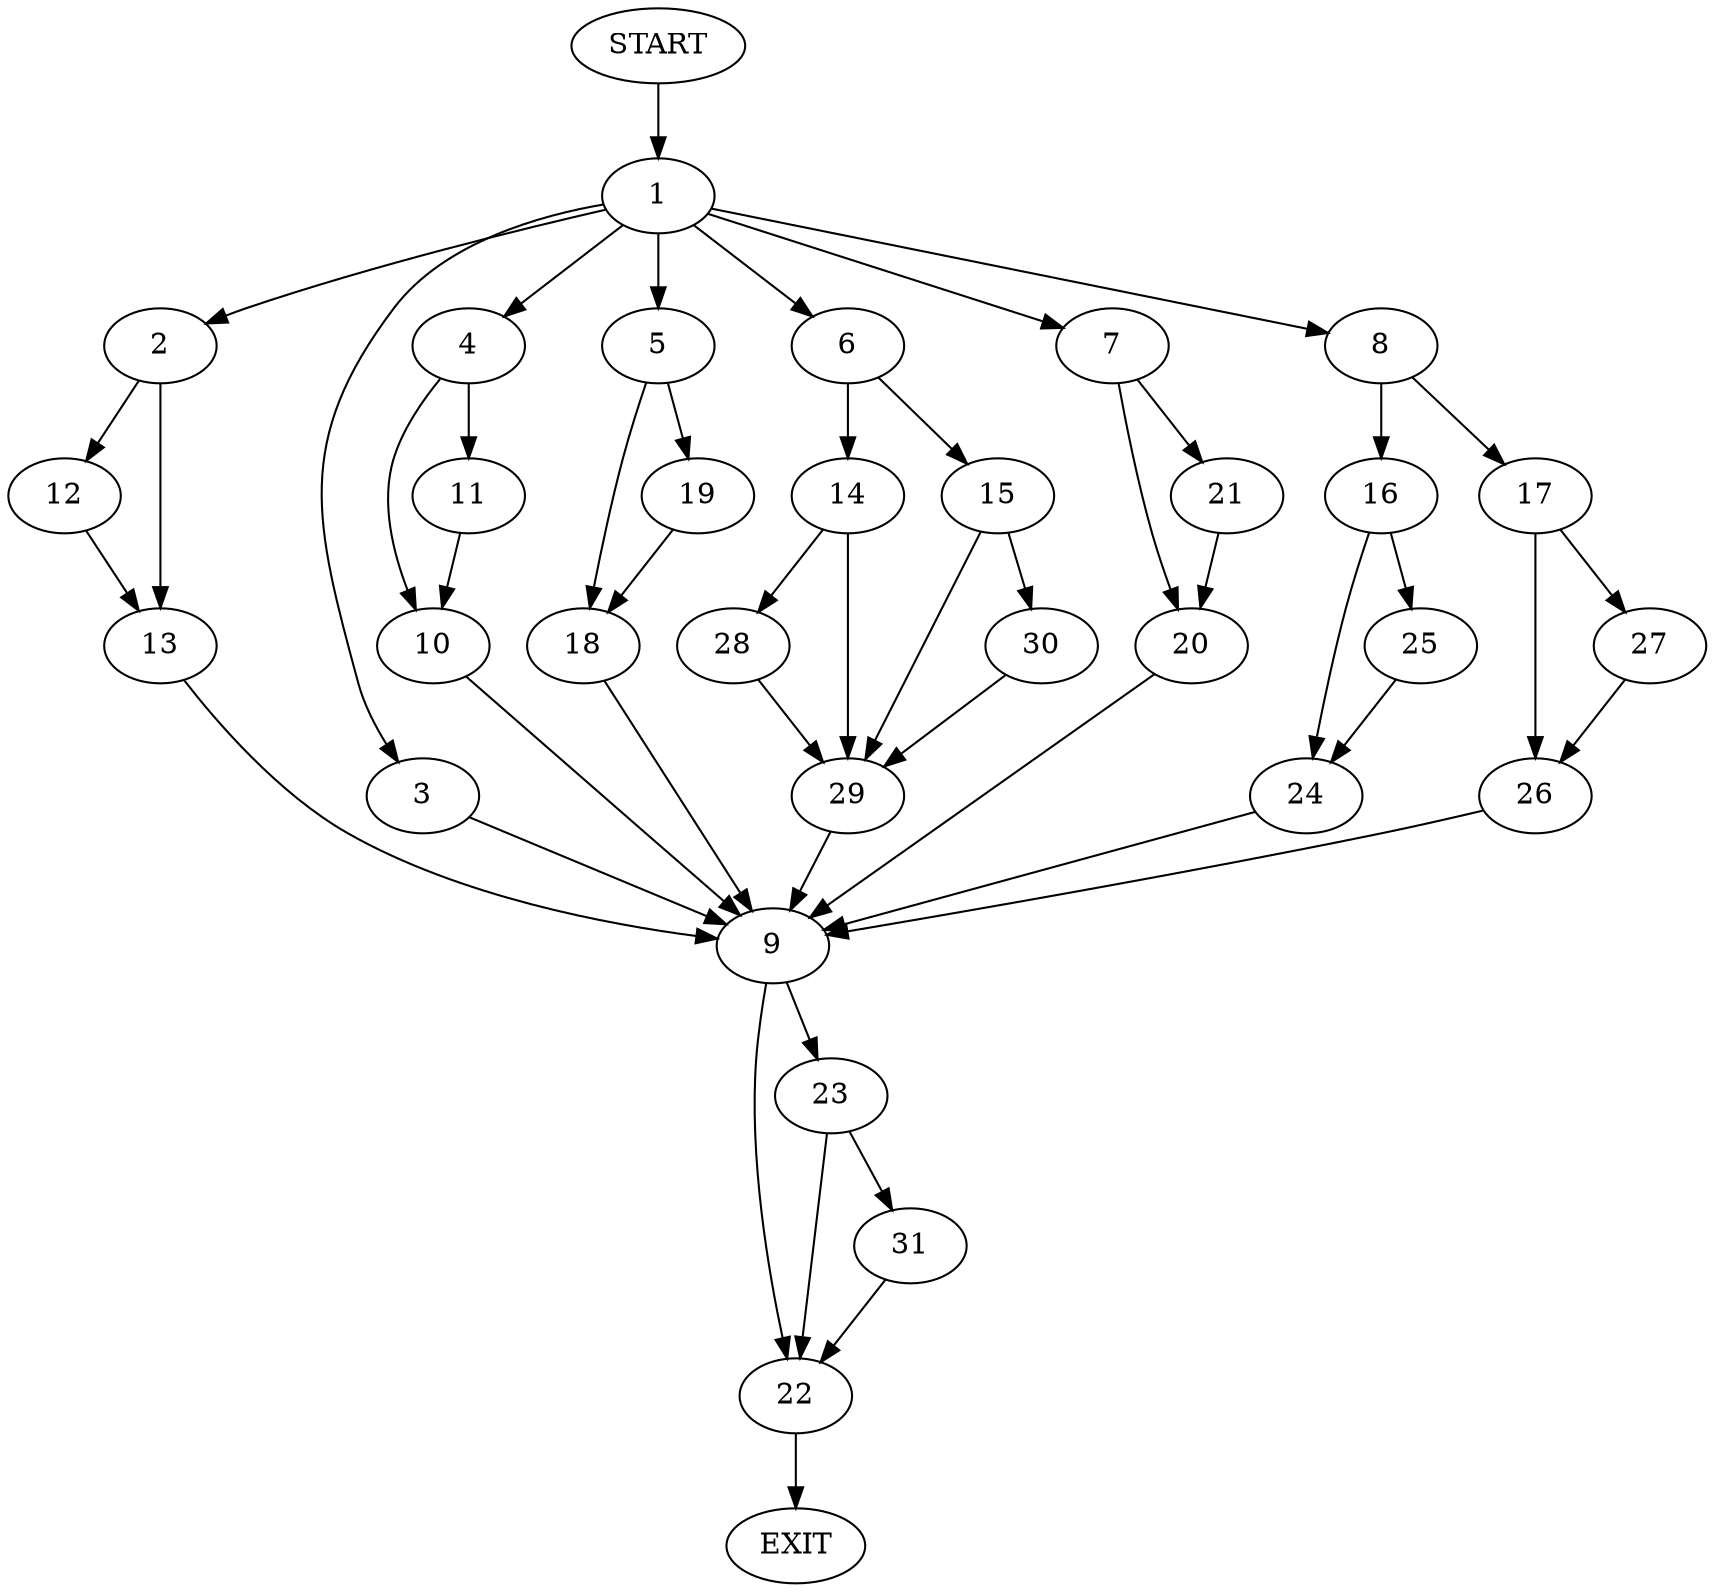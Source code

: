 digraph {
0 [label="START"]
32 [label="EXIT"]
0 -> 1
1 -> 2
1 -> 3
1 -> 4
1 -> 5
1 -> 6
1 -> 7
1 -> 8
3 -> 9
4 -> 10
4 -> 11
2 -> 12
2 -> 13
6 -> 14
6 -> 15
8 -> 16
8 -> 17
5 -> 18
5 -> 19
7 -> 20
7 -> 21
9 -> 22
9 -> 23
13 -> 9
12 -> 13
16 -> 24
16 -> 25
17 -> 26
17 -> 27
26 -> 9
27 -> 26
24 -> 9
25 -> 24
14 -> 28
14 -> 29
15 -> 30
15 -> 29
29 -> 9
28 -> 29
30 -> 29
21 -> 20
20 -> 9
10 -> 9
11 -> 10
18 -> 9
19 -> 18
23 -> 22
23 -> 31
22 -> 32
31 -> 22
}
